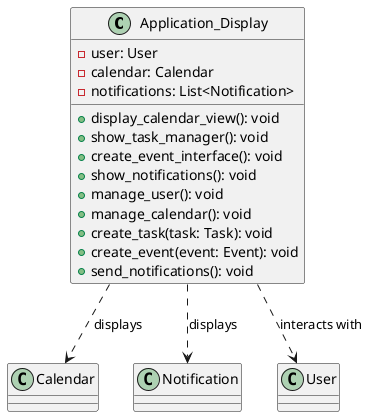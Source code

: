 @startuml

class Application_Display {
  -user: User
  -calendar: Calendar
  -notifications: List<Notification>
  +display_calendar_view(): void
  +show_task_manager(): void
  +create_event_interface(): void
  +show_notifications(): void
  +manage_user(): void
  +manage_calendar(): void
  +create_task(task: Task): void
  +create_event(event: Event): void
  +send_notifications(): void
}

Application_Display ..> Calendar : "displays"
Application_Display ..> Notification : "displays"
Application_Display ..> User : "interacts with"

@enduml
